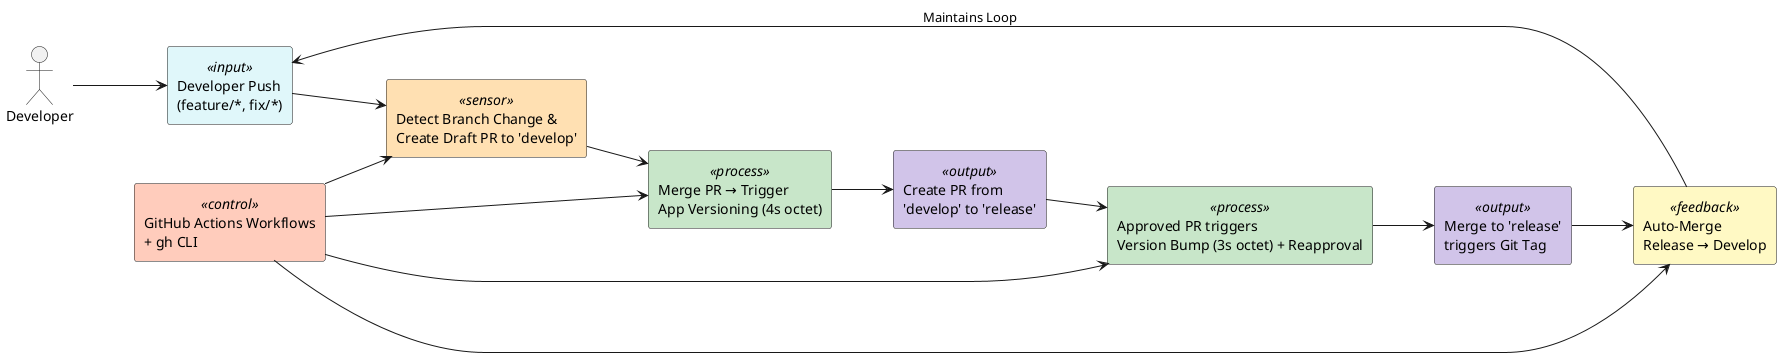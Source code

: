 @startuml
skinparam backgroundColor #ffffff
skinparam rectangle {
  BackgroundColor<<input>> #e0f7fa
  BackgroundColor<<sensor>> #ffe0b2
  BackgroundColor<<process>> #c8e6c9
  BackgroundColor<<output>> #d1c4e9
  BackgroundColor<<control>> #ffccbc
  BackgroundColor<<feedback>> #fff9c4
}

actor Developer

rectangle "Developer Push\n(feature/*, fix/*)" <<input>> as Input
rectangle "Detect Branch Change &\nCreate Draft PR to 'develop'" <<sensor>> as Sensor1
rectangle "Merge PR → Trigger\nApp Versioning (4s octet)" <<process>> as Process1
rectangle "Create PR from\n'develop' to 'release'" <<output>> as Output1
rectangle "Approved PR triggers\nVersion Bump (3s octet) + Reapproval" <<process>> as Process2
rectangle "Merge to 'release'\ntriggers Git Tag" <<output>> as Output2
rectangle "Auto-Merge\nRelease → Develop" <<feedback>> as Feedback
rectangle "GitHub Actions Workflows\n+ gh CLI" <<control>> as Controller

Developer --> Input
Input --> Sensor1
Sensor1 --> Process1
Process1 --> Output1
Output1 --> Process2
Process2 --> Output2
Output2 --> Feedback
Feedback --> Input : Maintains Loop

Controller --> Sensor1
Controller --> Process1
Controller --> Process2
Controller --> Feedback

' Arrange layout horizontally
left to right direction

@enduml
